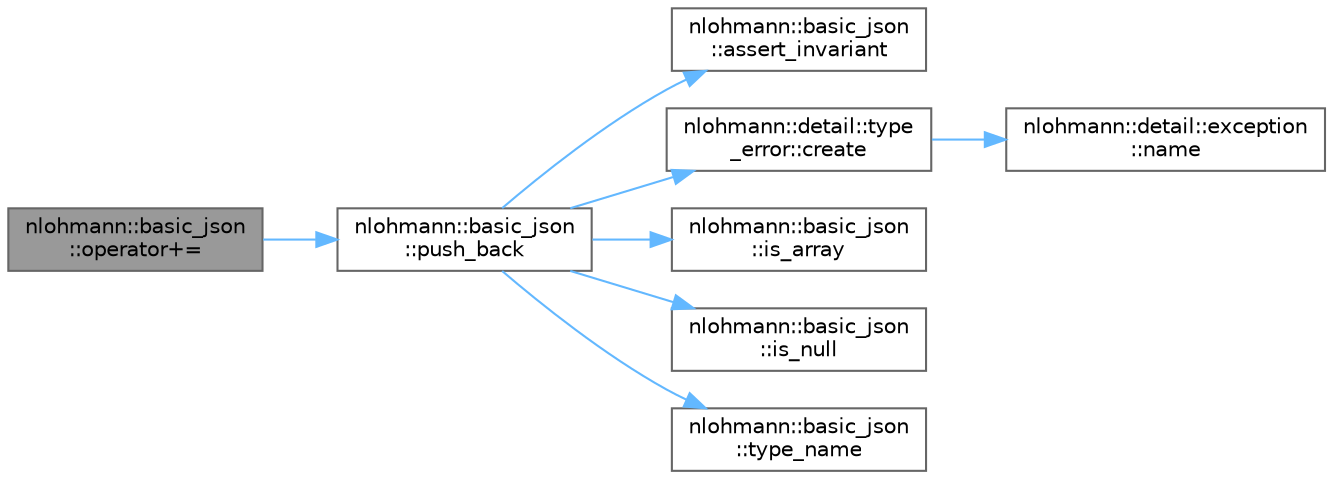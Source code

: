 digraph "nlohmann::basic_json::operator+="
{
 // LATEX_PDF_SIZE
  bgcolor="transparent";
  edge [fontname=Helvetica,fontsize=10,labelfontname=Helvetica,labelfontsize=10];
  node [fontname=Helvetica,fontsize=10,shape=box,height=0.2,width=0.4];
  rankdir="LR";
  Node1 [label="nlohmann::basic_json\l::operator+=",height=0.2,width=0.4,color="gray40", fillcolor="grey60", style="filled", fontcolor="black",tooltip="add an object to an object"];
  Node1 -> Node2 [color="steelblue1",style="solid"];
  Node2 [label="nlohmann::basic_json\l::push_back",height=0.2,width=0.4,color="grey40", fillcolor="white", style="filled",URL="$a01659.html#ab9e0253c92736db021840105d374c4c4",tooltip="add an object to an array"];
  Node2 -> Node3 [color="steelblue1",style="solid"];
  Node3 [label="nlohmann::basic_json\l::assert_invariant",height=0.2,width=0.4,color="grey40", fillcolor="white", style="filled",URL="$a01659.html#aa7e7b1bdb6e9dbcfa5e284e8a2fb6464",tooltip="checks the class invariants"];
  Node2 -> Node4 [color="steelblue1",style="solid"];
  Node4 [label="nlohmann::detail::type\l_error::create",height=0.2,width=0.4,color="grey40", fillcolor="white", style="filled",URL="$a01571.html#aecc083aea4b698c33d042670ba50c10f",tooltip=" "];
  Node4 -> Node5 [color="steelblue1",style="solid"];
  Node5 [label="nlohmann::detail::exception\l::name",height=0.2,width=0.4,color="grey40", fillcolor="white", style="filled",URL="$a01559.html#abf41a7e9178356314082284e6cfea278",tooltip=" "];
  Node2 -> Node6 [color="steelblue1",style="solid"];
  Node6 [label="nlohmann::basic_json\l::is_array",height=0.2,width=0.4,color="grey40", fillcolor="white", style="filled",URL="$a01659.html#ab5b70d60a636b9c5e10f6c8caac60b9e",tooltip="return whether value is an array"];
  Node2 -> Node7 [color="steelblue1",style="solid"];
  Node7 [label="nlohmann::basic_json\l::is_null",height=0.2,width=0.4,color="grey40", fillcolor="white", style="filled",URL="$a01659.html#aedc7afad96292b5ab61a2e0ad3067f5f",tooltip="return whether value is null"];
  Node2 -> Node8 [color="steelblue1",style="solid"];
  Node8 [label="nlohmann::basic_json\l::type_name",height=0.2,width=0.4,color="grey40", fillcolor="white", style="filled",URL="$a01659.html#ab8811fc4eab6091b32b34b3ac3e90474",tooltip="return the type as string"];
}
